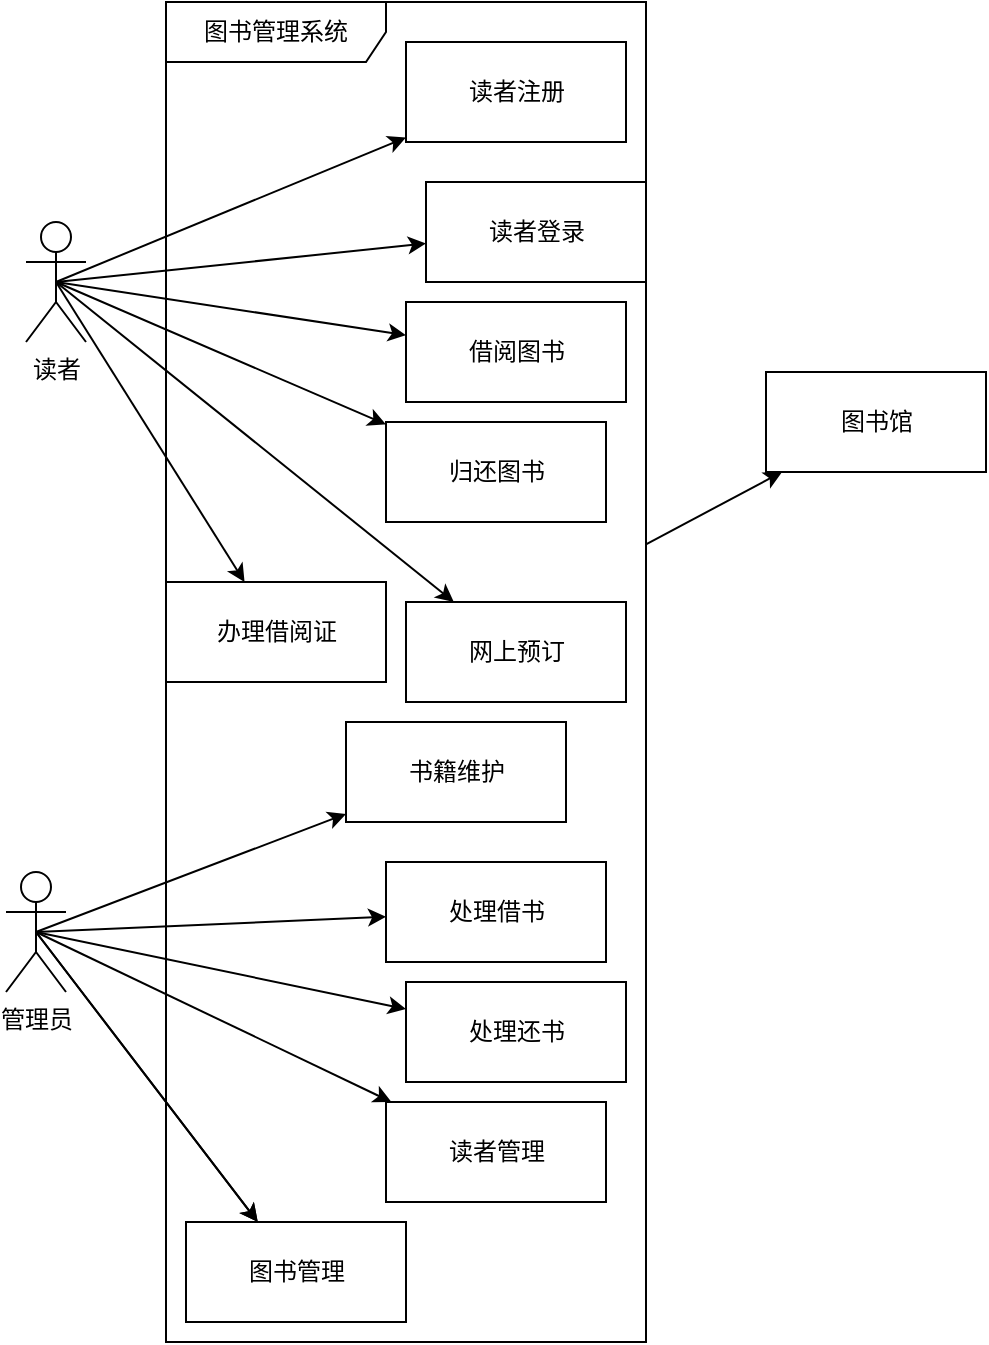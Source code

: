 <mxfile>
    <diagram id="lsgVAZdRoAWzo2tDKZ4Q" name="第 1 页">
        <mxGraphModel dx="492" dy="226" grid="1" gridSize="10" guides="1" tooltips="1" connect="1" arrows="1" fold="1" page="1" pageScale="1" pageWidth="827" pageHeight="1169" math="0" shadow="0">
            <root>
                <mxCell id="0"/>
                <mxCell id="1" parent="0"/>
                <mxCell id="4" style="edgeStyle=none;html=1;" edge="1" parent="1" source="2" target="3">
                    <mxGeometry relative="1" as="geometry"/>
                </mxCell>
                <mxCell id="2" value="图书管理系统" style="shape=umlFrame;whiteSpace=wrap;html=1;width=110;height=30;" vertex="1" parent="1">
                    <mxGeometry x="160" y="90" width="240" height="670" as="geometry"/>
                </mxCell>
                <mxCell id="3" value="图书馆" style="html=1;" vertex="1" parent="1">
                    <mxGeometry x="460" y="275" width="110" height="50" as="geometry"/>
                </mxCell>
                <mxCell id="15" style="edgeStyle=none;html=1;exitX=0.5;exitY=0.5;exitDx=0;exitDy=0;exitPerimeter=0;" edge="1" parent="1" source="9" target="13">
                    <mxGeometry relative="1" as="geometry"/>
                </mxCell>
                <mxCell id="16" style="edgeStyle=none;html=1;exitX=0.5;exitY=0.5;exitDx=0;exitDy=0;exitPerimeter=0;" edge="1" parent="1" source="9" target="11">
                    <mxGeometry relative="1" as="geometry"/>
                </mxCell>
                <mxCell id="17" style="edgeStyle=none;html=1;exitX=0.5;exitY=0.5;exitDx=0;exitDy=0;exitPerimeter=0;" edge="1" parent="1" source="9" target="12">
                    <mxGeometry relative="1" as="geometry"/>
                </mxCell>
                <mxCell id="19" style="edgeStyle=none;html=1;exitX=0.5;exitY=0.5;exitDx=0;exitDy=0;exitPerimeter=0;" edge="1" parent="1" source="9" target="18">
                    <mxGeometry relative="1" as="geometry"/>
                </mxCell>
                <mxCell id="25" style="edgeStyle=none;html=1;exitX=0.5;exitY=0.5;exitDx=0;exitDy=0;exitPerimeter=0;" edge="1" parent="1" source="9" target="20">
                    <mxGeometry relative="1" as="geometry"/>
                </mxCell>
                <mxCell id="26" style="edgeStyle=none;html=1;exitX=0.5;exitY=0.5;exitDx=0;exitDy=0;exitPerimeter=0;" edge="1" parent="1" source="9" target="21">
                    <mxGeometry relative="1" as="geometry"/>
                </mxCell>
                <mxCell id="9" value="读者" style="shape=umlActor;verticalLabelPosition=bottom;verticalAlign=top;html=1;" vertex="1" parent="1">
                    <mxGeometry x="90" y="200" width="30" height="60" as="geometry"/>
                </mxCell>
                <mxCell id="23" style="edgeStyle=none;html=1;exitX=0.5;exitY=0.5;exitDx=0;exitDy=0;exitPerimeter=0;" edge="1" parent="1" source="10" target="22">
                    <mxGeometry relative="1" as="geometry"/>
                </mxCell>
                <mxCell id="31" style="edgeStyle=none;html=1;exitX=0.5;exitY=0.5;exitDx=0;exitDy=0;exitPerimeter=0;" edge="1" parent="1" source="10" target="28">
                    <mxGeometry relative="1" as="geometry"/>
                </mxCell>
                <mxCell id="32" style="edgeStyle=none;html=1;exitX=0.5;exitY=0.5;exitDx=0;exitDy=0;exitPerimeter=0;" edge="1" parent="1" source="10" target="29">
                    <mxGeometry relative="1" as="geometry"/>
                </mxCell>
                <mxCell id="33" style="edgeStyle=none;html=1;exitX=0.5;exitY=0.5;exitDx=0;exitDy=0;exitPerimeter=0;" edge="1" parent="1" source="10" target="30">
                    <mxGeometry relative="1" as="geometry"/>
                </mxCell>
                <mxCell id="34" style="edgeStyle=none;html=1;exitX=0.5;exitY=0.5;exitDx=0;exitDy=0;exitPerimeter=0;" edge="1" parent="1" source="10" target="30">
                    <mxGeometry relative="1" as="geometry"/>
                </mxCell>
                <mxCell id="35" style="edgeStyle=none;html=1;exitX=0.5;exitY=0.5;exitDx=0;exitDy=0;exitPerimeter=0;" edge="1" parent="1" source="10" target="27">
                    <mxGeometry relative="1" as="geometry"/>
                </mxCell>
                <mxCell id="10" value="管理员" style="shape=umlActor;verticalLabelPosition=bottom;verticalAlign=top;html=1;" vertex="1" parent="1">
                    <mxGeometry x="80" y="525" width="30" height="60" as="geometry"/>
                </mxCell>
                <mxCell id="11" value="读者注册" style="html=1;" vertex="1" parent="1">
                    <mxGeometry x="280" y="110" width="110" height="50" as="geometry"/>
                </mxCell>
                <mxCell id="12" value="读者登录" style="html=1;" vertex="1" parent="1">
                    <mxGeometry x="290" y="180" width="110" height="50" as="geometry"/>
                </mxCell>
                <mxCell id="13" value="办理借阅证" style="html=1;" vertex="1" parent="1">
                    <mxGeometry x="160" y="380" width="110" height="50" as="geometry"/>
                </mxCell>
                <mxCell id="18" value="借阅图书" style="html=1;" vertex="1" parent="1">
                    <mxGeometry x="280" y="240" width="110" height="50" as="geometry"/>
                </mxCell>
                <mxCell id="20" value="归还图书" style="html=1;" vertex="1" parent="1">
                    <mxGeometry x="270" y="300" width="110" height="50" as="geometry"/>
                </mxCell>
                <mxCell id="21" value="网上预订" style="html=1;" vertex="1" parent="1">
                    <mxGeometry x="280" y="390" width="110" height="50" as="geometry"/>
                </mxCell>
                <mxCell id="22" value="书籍维护" style="html=1;" vertex="1" parent="1">
                    <mxGeometry x="250" y="450" width="110" height="50" as="geometry"/>
                </mxCell>
                <mxCell id="27" value="处理借书" style="html=1;" vertex="1" parent="1">
                    <mxGeometry x="270" y="520" width="110" height="50" as="geometry"/>
                </mxCell>
                <mxCell id="28" value="处理还书" style="html=1;" vertex="1" parent="1">
                    <mxGeometry x="280" y="580" width="110" height="50" as="geometry"/>
                </mxCell>
                <mxCell id="29" value="读者管理" style="html=1;" vertex="1" parent="1">
                    <mxGeometry x="270" y="640" width="110" height="50" as="geometry"/>
                </mxCell>
                <mxCell id="30" value="图书管理" style="html=1;" vertex="1" parent="1">
                    <mxGeometry x="170" y="700" width="110" height="50" as="geometry"/>
                </mxCell>
            </root>
        </mxGraphModel>
    </diagram>
</mxfile>